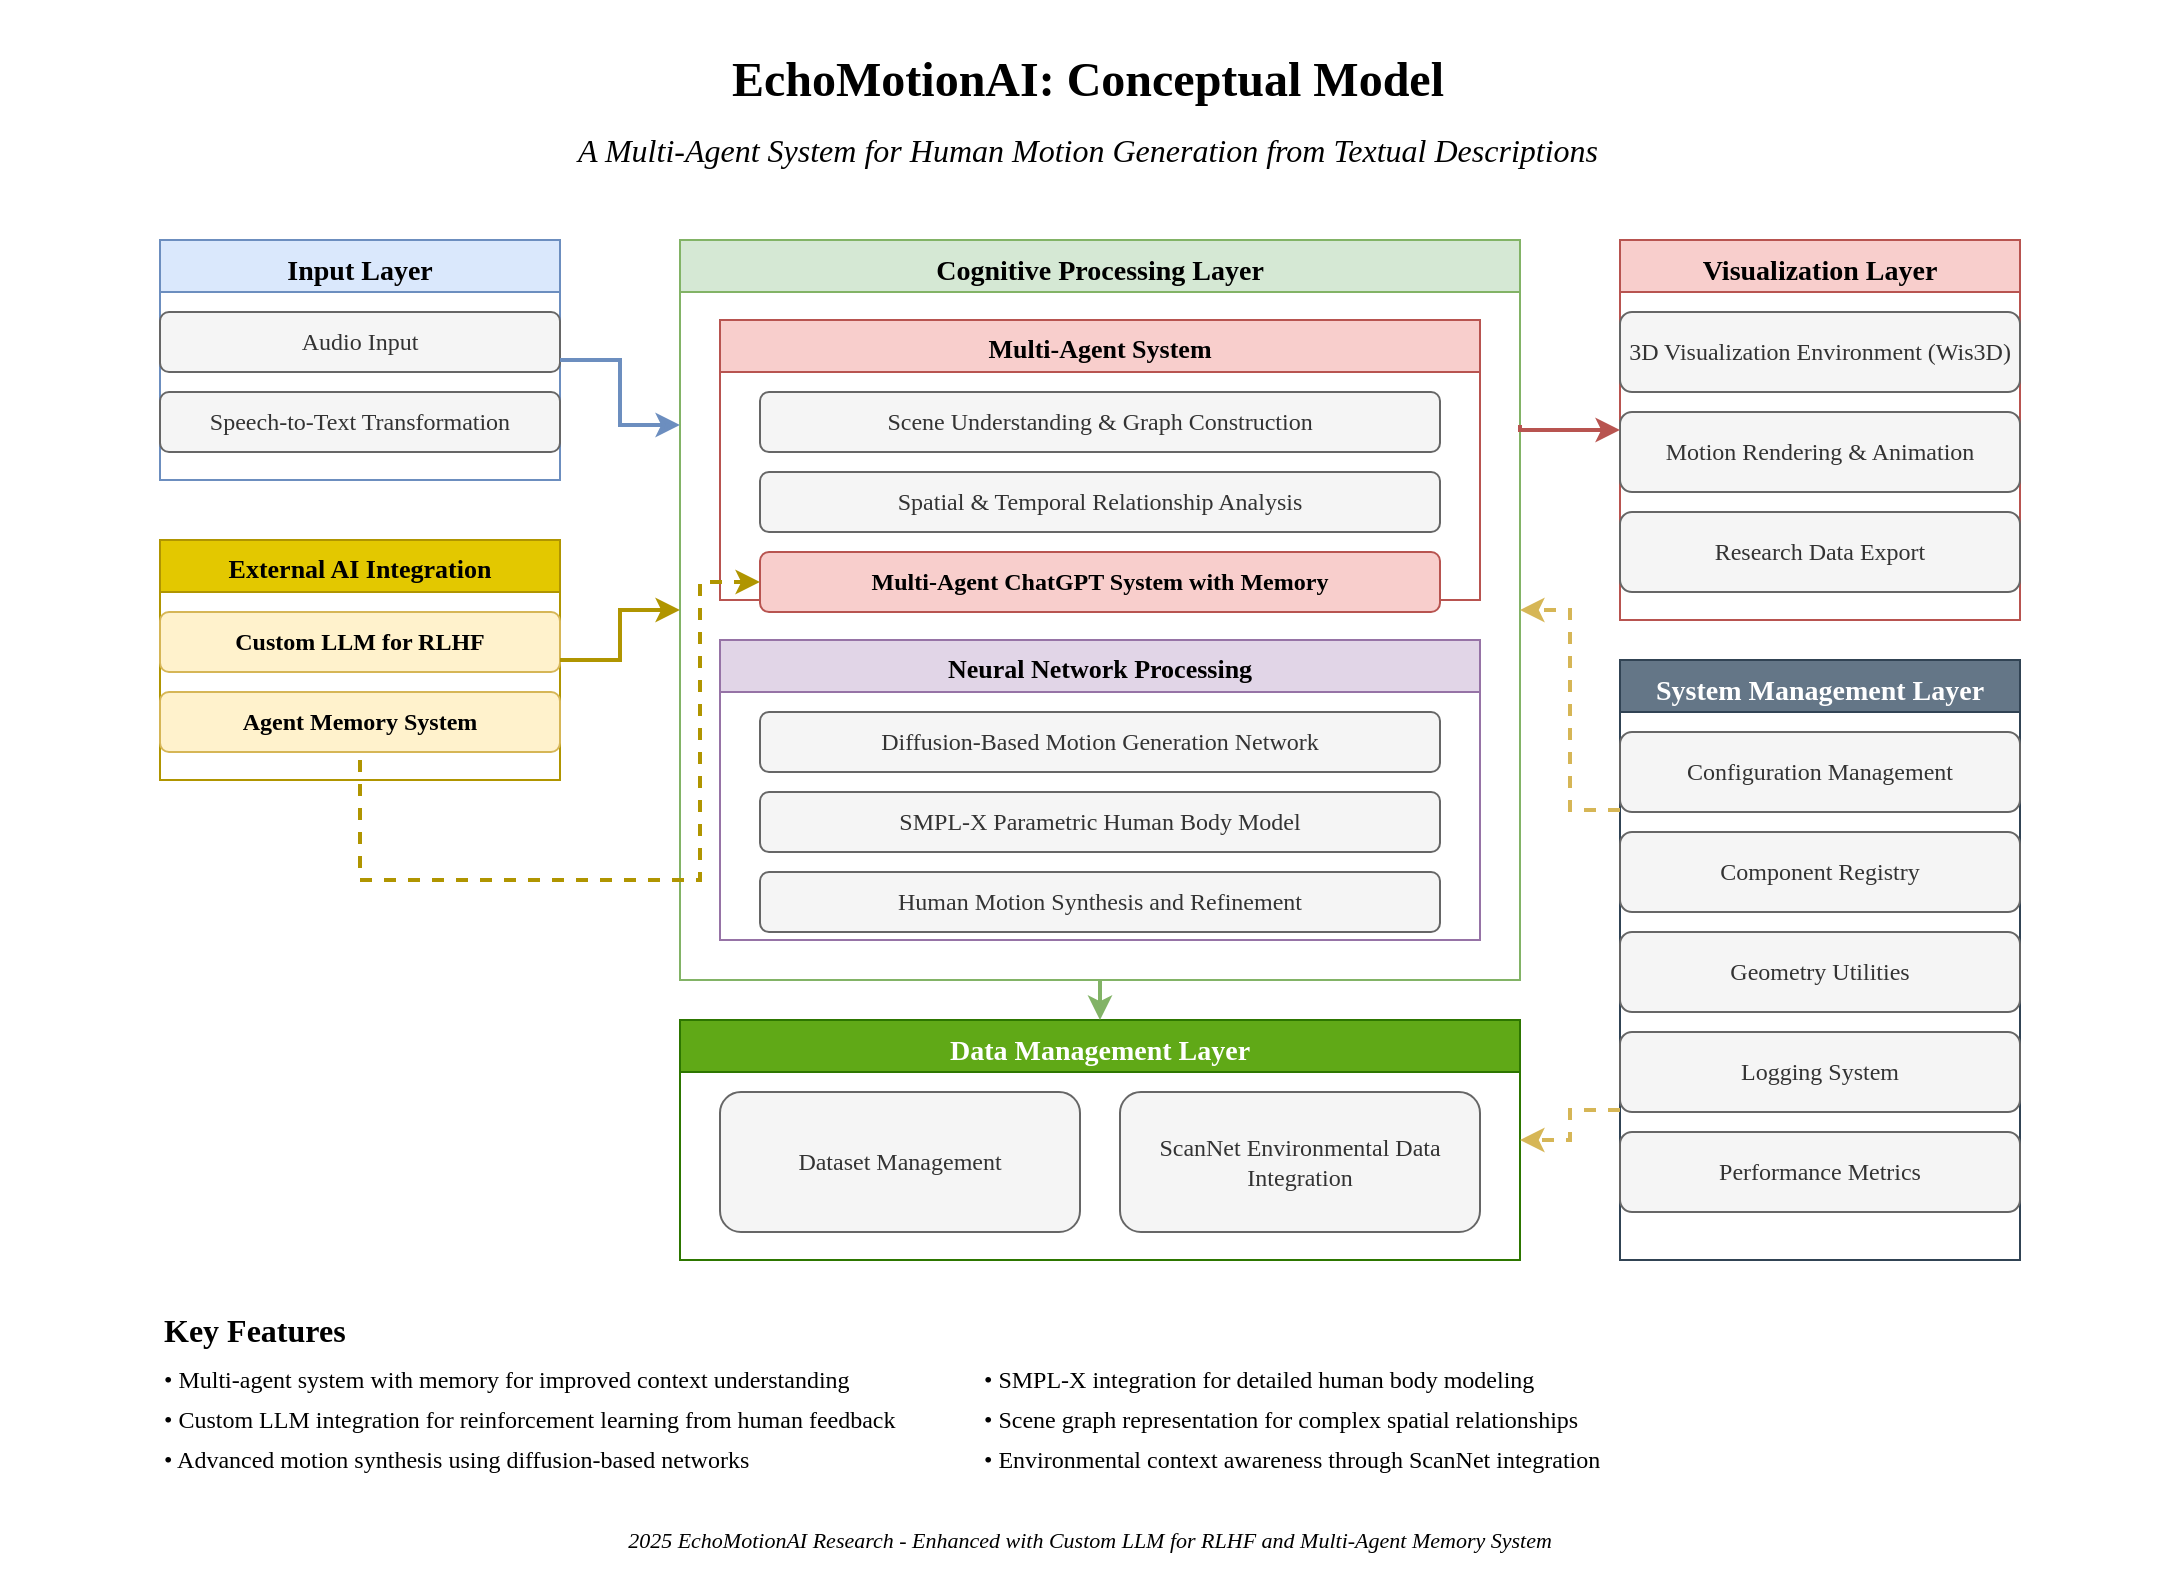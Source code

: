 <mxfile version="26.1.1">
  <diagram id="conceptual_model" name="EchoMotionAI Conceptual Model">
    <mxGraphModel dx="259" dy="129" grid="1" gridSize="10" guides="1" tooltips="1" connect="1" arrows="1" fold="1" page="1" pageScale="1" pageWidth="1169" pageHeight="827" background="#ffffff" math="0" shadow="0">
      <root>
        <mxCell id="0" />
        <mxCell id="1" parent="0" />
        <mxCell id="background" value="" style="rounded=0;whiteSpace=wrap;html=1;fillColor=#FFFFFF;strokeColor=none;" parent="1" vertex="1">
          <mxGeometry x="40" y="20" width="1090" height="790" as="geometry" />
        </mxCell>
        <mxCell id="title" value="EchoMotionAI: Conceptual Model" style="text;html=1;strokeColor=none;fillColor=none;align=center;verticalAlign=middle;whiteSpace=wrap;rounded=0;fontSize=24;fontStyle=1;fontFamily=Times New Roman;" parent="1" vertex="1">
          <mxGeometry x="184" y="40" width="800" height="40" as="geometry" />
        </mxCell>
        <mxCell id="subtitle" value="A Multi-Agent System for Human Motion Generation from Textual Descriptions" style="text;html=1;strokeColor=none;fillColor=none;align=center;verticalAlign=middle;whiteSpace=wrap;rounded=0;fontSize=16;fontFamily=Times New Roman;fontStyle=2" parent="1" vertex="1">
          <mxGeometry x="184" y="80" width="800" height="30" as="geometry" />
        </mxCell>
        <mxCell id="inputLayer" value="Input Layer" style="swimlane;fontStyle=1;align=center;verticalAlign=top;childLayout=stackLayout;horizontal=1;startSize=26;horizontalStack=0;resizeParent=1;resizeParentMax=0;resizeLast=0;collapsible=0;marginBottom=0;fontSize=14;fillColor=#dae8fc;strokeColor=#6c8ebf;fontFamily=Times New Roman;" parent="1" vertex="1">
          <mxGeometry x="120" y="140" width="200" height="120" as="geometry" />
        </mxCell>
        <mxCell id="audioInput" value="Audio Input" style="rounded=1;whiteSpace=wrap;html=1;fontSize=12;glass=0;strokeWidth=1;shadow=0;fillColor=#f5f5f5;fontColor=#333333;strokeColor=#666666;fontFamily=Times New Roman;" parent="inputLayer" vertex="1">
          <mxGeometry y="36" width="200" height="30" as="geometry" />
        </mxCell>
        <mxCell id="speechToText" value="Speech-to-Text Transformation" style="rounded=1;whiteSpace=wrap;html=1;fontSize=12;glass=0;strokeWidth=1;shadow=0;fillColor=#f5f5f5;fontColor=#333333;strokeColor=#666666;fontFamily=Times New Roman;" parent="inputLayer" vertex="1">
          <mxGeometry y="76" width="200" height="30" as="geometry" />
        </mxCell>
        <mxCell id="aiLayer" value="Cognitive Processing Layer" style="swimlane;fontStyle=1;align=center;verticalAlign=top;childLayout=stackLayout;horizontal=1;startSize=26;horizontalStack=0;resizeParent=1;resizeParentMax=0;resizeLast=0;collapsible=0;marginBottom=0;fontSize=14;fillColor=#d5e8d4;strokeColor=#82b366;fontFamily=Times New Roman;" parent="1" vertex="1">
          <mxGeometry x="380" y="140" width="420" height="370" as="geometry" />
        </mxCell>
        <mxCell id="multiAgentSystem" value="Multi-Agent System" style="swimlane;fontStyle=1;align=center;verticalAlign=top;childLayout=stackLayout;horizontal=1;startSize=26;horizontalStack=0;resizeParent=1;resizeParentMax=0;resizeLast=0;collapsible=0;marginBottom=0;fontSize=13;fillColor=#f8cecc;strokeColor=#b85450;fontFamily=Times New Roman;" parent="aiLayer" vertex="1">
          <mxGeometry x="20" y="40" width="380" height="140" as="geometry" />
        </mxCell>
        <mxCell id="sceneGraphComponent" value="Scene Understanding &amp; Graph Construction" style="rounded=1;whiteSpace=wrap;html=1;fontSize=12;glass=0;strokeWidth=1;shadow=0;fillColor=#f5f5f5;fontColor=#333333;strokeColor=#666666;fontFamily=Times New Roman;" parent="multiAgentSystem" vertex="1">
          <mxGeometry x="20" y="36" width="340" height="30" as="geometry" />
        </mxCell>
        <mxCell id="relationshipAnalyzer" value="Spatial &amp; Temporal Relationship Analysis" style="rounded=1;whiteSpace=wrap;html=1;fontSize=12;glass=0;strokeWidth=1;shadow=0;fillColor=#f5f5f5;fontColor=#333333;strokeColor=#666666;fontFamily=Times New Roman;" parent="multiAgentSystem" vertex="1">
          <mxGeometry x="20" y="76" width="340" height="30" as="geometry" />
        </mxCell>
        <mxCell id="chatGPTComponent" value="Multi-Agent ChatGPT System with Memory" style="rounded=1;whiteSpace=wrap;html=1;fontSize=12;glass=0;strokeWidth=1;shadow=0;fillColor=#f8cecc;strokeColor=#b85450;fontFamily=Times New Roman;fontStyle=1" parent="multiAgentSystem" vertex="1">
          <mxGeometry x="20" y="116" width="340" height="30" as="geometry" />
        </mxCell>
        <mxCell id="neuralNetworkModule" value="Neural Network Processing" style="swimlane;fontStyle=1;align=center;verticalAlign=top;childLayout=stackLayout;horizontal=1;startSize=26;horizontalStack=0;resizeParent=1;resizeParentMax=0;resizeLast=0;collapsible=0;marginBottom=0;fontSize=13;fillColor=#e1d5e7;strokeColor=#9673a6;fontFamily=Times New Roman;" parent="aiLayer" vertex="1">
          <mxGeometry x="20" y="200" width="380" height="150" as="geometry" />
        </mxCell>
        <mxCell id="diffuserNetwork" value="Diffusion-Based Motion Generation Network" style="rounded=1;whiteSpace=wrap;html=1;fontSize=12;glass=0;strokeWidth=1;shadow=0;fillColor=#f5f5f5;fontColor=#333333;strokeColor=#666666;fontFamily=Times New Roman;" parent="neuralNetworkModule" vertex="1">
          <mxGeometry x="20" y="36" width="340" height="30" as="geometry" />
        </mxCell>
        <mxCell id="smplxIntegration" value="SMPL-X Parametric Human Body Model" style="rounded=1;whiteSpace=wrap;html=1;fontSize=12;glass=0;strokeWidth=1;shadow=0;fillColor=#f5f5f5;fontColor=#333333;strokeColor=#666666;fontFamily=Times New Roman;" parent="neuralNetworkModule" vertex="1">
          <mxGeometry x="20" y="76" width="340" height="30" as="geometry" />
        </mxCell>
        <mxCell id="motionSynthesis" value="Human Motion Synthesis and Refinement" style="rounded=1;whiteSpace=wrap;html=1;fontSize=12;glass=0;strokeWidth=1;shadow=0;fillColor=#f5f5f5;fontColor=#333333;strokeColor=#666666;fontFamily=Times New Roman;" parent="neuralNetworkModule" vertex="1">
          <mxGeometry x="20" y="116" width="340" height="30" as="geometry" />
        </mxCell>
        <mxCell id="externalAIModule" value="External AI Integration" style="swimlane;fontStyle=1;align=center;verticalAlign=top;childLayout=stackLayout;horizontal=1;startSize=26;horizontalStack=0;resizeParent=1;resizeParentMax=0;resizeLast=0;collapsible=0;marginBottom=0;fontSize=13;fillColor=#e3c800;strokeColor=#B09500;fontColor=#000000;fontFamily=Times New Roman;" parent="1" vertex="1">
          <mxGeometry x="120" y="290" width="200" height="120" as="geometry" />
        </mxCell>
        <mxCell id="customLLM" value="Custom LLM for RLHF" style="rounded=1;whiteSpace=wrap;html=1;fontSize=12;glass=0;strokeWidth=1;shadow=0;fillColor=#fff2cc;strokeColor=#d6b656;fontFamily=Times New Roman;fontStyle=1" parent="externalAIModule" vertex="1">
          <mxGeometry y="36" width="200" height="30" as="geometry" />
        </mxCell>
        <mxCell id="memorySystem" value="Agent Memory System" style="rounded=1;whiteSpace=wrap;html=1;fontSize=12;glass=0;strokeWidth=1;shadow=0;fillColor=#fff2cc;strokeColor=#d6b656;fontFamily=Times New Roman;fontStyle=1" parent="externalAIModule" vertex="1">
          <mxGeometry y="76" width="200" height="30" as="geometry" />
        </mxCell>
        <mxCell id="dataLayer" value="Data Management Layer" style="swimlane;fontStyle=1;align=center;verticalAlign=top;childLayout=stackLayout;horizontal=1;startSize=26;horizontalStack=0;resizeParent=1;resizeParentMax=0;resizeLast=0;collapsible=0;marginBottom=0;fontSize=14;fillColor=#60a917;strokeColor=#2D7600;fontColor=#ffffff;fontFamily=Times New Roman;" parent="1" vertex="1">
          <mxGeometry x="380" y="530" width="420" height="120" as="geometry" />
        </mxCell>
        <mxCell id="datasetManager" value="Dataset Management" style="rounded=1;whiteSpace=wrap;html=1;fontSize=12;glass=0;strokeWidth=1;shadow=0;fillColor=#f5f5f5;fontColor=#333333;strokeColor=#666666;fontFamily=Times New Roman;" parent="dataLayer" vertex="1">
          <mxGeometry x="20" y="36" width="180" height="70" as="geometry" />
        </mxCell>
        <mxCell id="scannetIntegration" value="ScanNet Environmental Data Integration" style="rounded=1;whiteSpace=wrap;html=1;fontSize=12;glass=0;strokeWidth=1;shadow=0;fillColor=#f5f5f5;fontColor=#333333;strokeColor=#666666;fontFamily=Times New Roman;" parent="dataLayer" vertex="1">
          <mxGeometry x="220" y="36" width="180" height="70" as="geometry" />
        </mxCell>
        <mxCell id="outputLayer" value="Visualization Layer" style="swimlane;fontStyle=1;align=center;verticalAlign=top;childLayout=stackLayout;horizontal=1;startSize=26;horizontalStack=0;resizeParent=1;resizeParentMax=0;resizeLast=0;collapsible=0;marginBottom=0;fontSize=14;fillColor=#f8cecc;strokeColor=#b85450;fontFamily=Times New Roman;" parent="1" vertex="1">
          <mxGeometry x="850" y="140" width="200" height="190" as="geometry" />
        </mxCell>
        <mxCell id="wis3d" value="3D Visualization Environment (Wis3D)" style="rounded=1;whiteSpace=wrap;html=1;fontSize=12;glass=0;strokeWidth=1;shadow=0;fillColor=#f5f5f5;fontColor=#333333;strokeColor=#666666;fontFamily=Times New Roman;" parent="outputLayer" vertex="1">
          <mxGeometry y="36" width="200" height="40" as="geometry" />
        </mxCell>
        <mxCell id="motionRender" value="Motion Rendering &amp; Animation" style="rounded=1;whiteSpace=wrap;html=1;fontSize=12;glass=0;strokeWidth=1;shadow=0;fillColor=#f5f5f5;fontColor=#333333;strokeColor=#666666;fontFamily=Times New Roman;" parent="outputLayer" vertex="1">
          <mxGeometry y="86" width="200" height="40" as="geometry" />
        </mxCell>
        <mxCell id="dataExport" value="Research Data Export" style="rounded=1;whiteSpace=wrap;html=1;fontSize=12;glass=0;strokeWidth=1;shadow=0;fillColor=#f5f5f5;fontColor=#333333;strokeColor=#666666;fontFamily=Times New Roman;" parent="outputLayer" vertex="1">
          <mxGeometry y="136" width="200" height="40" as="geometry" />
        </mxCell>
        <mxCell id="systemLayer" value="System Management Layer" style="swimlane;fontStyle=1;align=center;verticalAlign=top;childLayout=stackLayout;horizontal=1;startSize=26;horizontalStack=0;resizeParent=1;resizeParentMax=0;resizeLast=0;collapsible=0;marginBottom=0;fontSize=14;fillColor=#647687;strokeColor=#314354;fontColor=#ffffff;fontFamily=Times New Roman;" parent="1" vertex="1">
          <mxGeometry x="850" y="350" width="200" height="300" as="geometry" />
        </mxCell>
        <mxCell id="configManager" value="Configuration Management" style="rounded=1;whiteSpace=wrap;html=1;fontSize=12;glass=0;strokeWidth=1;shadow=0;fillColor=#f5f5f5;fontColor=#333333;strokeColor=#666666;fontFamily=Times New Roman;" parent="systemLayer" vertex="1">
          <mxGeometry y="36" width="200" height="40" as="geometry" />
        </mxCell>
        <mxCell id="componentRegistry" value="Component Registry" style="rounded=1;whiteSpace=wrap;html=1;fontSize=12;glass=0;strokeWidth=1;shadow=0;fillColor=#f5f5f5;fontColor=#333333;strokeColor=#666666;fontFamily=Times New Roman;" parent="systemLayer" vertex="1">
          <mxGeometry y="86" width="200" height="40" as="geometry" />
        </mxCell>
        <mxCell id="geometryUtils" value="Geometry Utilities" style="rounded=1;whiteSpace=wrap;html=1;fontSize=12;glass=0;strokeWidth=1;shadow=0;fillColor=#f5f5f5;fontColor=#333333;strokeColor=#666666;fontFamily=Times New Roman;" parent="systemLayer" vertex="1">
          <mxGeometry y="136" width="200" height="40" as="geometry" />
        </mxCell>
        <mxCell id="loggingSystem" value="Logging System" style="rounded=1;whiteSpace=wrap;html=1;fontSize=12;glass=0;strokeWidth=1;shadow=0;fillColor=#f5f5f5;fontColor=#333333;strokeColor=#666666;fontFamily=Times New Roman;" parent="systemLayer" vertex="1">
          <mxGeometry y="186" width="200" height="40" as="geometry" />
        </mxCell>
        <mxCell id="perfMetrics" value="Performance Metrics" style="rounded=1;whiteSpace=wrap;html=1;fontSize=12;glass=0;strokeWidth=1;shadow=0;fillColor=#f5f5f5;fontColor=#333333;strokeColor=#666666;fontFamily=Times New Roman;" parent="systemLayer" vertex="1">
          <mxGeometry y="236" width="200" height="40" as="geometry" />
        </mxCell>
        <mxCell id="keyFeatures" value="Key Features" style="text;html=1;strokeColor=none;fillColor=none;align=left;verticalAlign=middle;whiteSpace=wrap;rounded=0;fontSize=16;fontStyle=1;fontFamily=Times New Roman;" parent="1" vertex="1">
          <mxGeometry x="120" y="670" width="200" height="30" as="geometry" />
        </mxCell>
        <mxCell id="feature1" value="• Multi-agent system with memory for improved context understanding" style="text;html=1;strokeColor=none;fillColor=none;align=left;verticalAlign=middle;whiteSpace=wrap;rounded=0;fontSize=12;fontFamily=Times New Roman;" parent="1" vertex="1">
          <mxGeometry x="120" y="700" width="400" height="20" as="geometry" />
        </mxCell>
        <mxCell id="feature2" value="• Custom LLM integration for reinforcement learning from human feedback" style="text;html=1;strokeColor=none;fillColor=none;align=left;verticalAlign=middle;whiteSpace=wrap;rounded=0;fontSize=12;fontFamily=Times New Roman;" parent="1" vertex="1">
          <mxGeometry x="120" y="720" width="400" height="20" as="geometry" />
        </mxCell>
        <mxCell id="feature3" value="• Advanced motion synthesis using diffusion-based networks" style="text;html=1;strokeColor=none;fillColor=none;align=left;verticalAlign=middle;whiteSpace=wrap;rounded=0;fontSize=12;fontFamily=Times New Roman;" parent="1" vertex="1">
          <mxGeometry x="120" y="740" width="400" height="20" as="geometry" />
        </mxCell>
        <mxCell id="feature4" value="• SMPL-X integration for detailed human body modeling" style="text;html=1;strokeColor=none;fillColor=none;align=left;verticalAlign=middle;whiteSpace=wrap;rounded=0;fontSize=12;fontFamily=Times New Roman;" parent="1" vertex="1">
          <mxGeometry x="530" y="700" width="400" height="20" as="geometry" />
        </mxCell>
        <mxCell id="feature5" value="• Scene graph representation for complex spatial relationships" style="text;html=1;strokeColor=none;fillColor=none;align=left;verticalAlign=middle;whiteSpace=wrap;rounded=0;fontSize=12;fontFamily=Times New Roman;" parent="1" vertex="1">
          <mxGeometry x="530" y="720" width="400" height="20" as="geometry" />
        </mxCell>
        <mxCell id="feature6" value="• Environmental context awareness through ScanNet integration" style="text;html=1;strokeColor=none;fillColor=none;align=left;verticalAlign=middle;whiteSpace=wrap;rounded=0;fontSize=12;fontFamily=Times New Roman;" parent="1" vertex="1">
          <mxGeometry x="530" y="740" width="400" height="20" as="geometry" />
        </mxCell>
        <mxCell id="footnote" value=" 2025 EchoMotionAI Research - Enhanced with Custom LLM for RLHF and Multi-Agent Memory System" style="text;html=1;strokeColor=none;fillColor=none;align=center;verticalAlign=middle;whiteSpace=wrap;rounded=0;fontSize=11;fontStyle=2;fontFamily=Times New Roman;" parent="1" vertex="1">
          <mxGeometry x="40" y="780" width="1090" height="20" as="geometry" />
        </mxCell>
        <mxCell id="inputToAIFlow" style="edgeStyle=orthogonalEdgeStyle;rounded=0;orthogonalLoop=1;jettySize=auto;html=1;exitX=1;exitY=0.5;exitDx=0;exitDy=0;entryX=0;entryY=0.25;entryDx=0;entryDy=0;startArrow=none;startFill=0;endArrow=classic;endFill=1;strokeWidth=2;strokeColor=#6c8ebf;fontFamily=Times New Roman;" parent="1" source="inputLayer" target="aiLayer" edge="1">
          <mxGeometry relative="1" as="geometry" />
        </mxCell>
        <mxCell id="externalToAgentFlow" style="edgeStyle=orthogonalEdgeStyle;rounded=0;orthogonalLoop=1;jettySize=auto;html=1;entryX=0;entryY=0.5;entryDx=0;entryDy=0;startArrow=none;startFill=0;endArrow=classic;endFill=1;strokeWidth=2;strokeColor=#B09500;dashed=1;fontFamily=Times New Roman;" parent="1" target="chatGPTComponent" edge="1">
          <mxGeometry relative="1" as="geometry">
            <Array as="points">
              <mxPoint x="220" y="460" />
              <mxPoint x="390" y="460" />
              <mxPoint x="390" y="311" />
            </Array>
            <mxPoint x="220" y="400" as="sourcePoint" />
          </mxGeometry>
        </mxCell>
        <mxCell id="externalToAIFlow" style="edgeStyle=orthogonalEdgeStyle;rounded=0;orthogonalLoop=1;jettySize=auto;html=1;exitX=1;exitY=0.5;exitDx=0;exitDy=0;entryX=0;entryY=0.5;entryDx=0;entryDy=0;startArrow=none;startFill=0;endArrow=classic;endFill=1;strokeWidth=2;strokeColor=#B09500;fontFamily=Times New Roman;" parent="1" source="externalAIModule" target="aiLayer" edge="1">
          <mxGeometry relative="1" as="geometry" />
        </mxCell>
        <mxCell id="aiToDataFlow" style="edgeStyle=orthogonalEdgeStyle;rounded=0;orthogonalLoop=1;jettySize=auto;html=1;exitX=0.5;exitY=1;exitDx=0;exitDy=0;entryX=0.5;entryY=0;entryDx=0;entryDy=0;startArrow=none;startFill=0;endArrow=classic;endFill=1;strokeWidth=2;strokeColor=#82b366;fontFamily=Times New Roman;" parent="1" source="aiLayer" target="dataLayer" edge="1">
          <mxGeometry relative="1" as="geometry" />
        </mxCell>
        <mxCell id="aiToOutputFlow" style="edgeStyle=orthogonalEdgeStyle;rounded=0;orthogonalLoop=1;jettySize=auto;html=1;exitX=1;exitY=0.25;exitDx=0;exitDy=0;entryX=0;entryY=0.5;entryDx=0;entryDy=0;startArrow=none;startFill=0;endArrow=classic;endFill=1;strokeWidth=2;strokeColor=#b85450;fontFamily=Times New Roman;" parent="1" source="aiLayer" target="outputLayer" edge="1">
          <mxGeometry relative="1" as="geometry">
            <Array as="points">
              <mxPoint x="800" y="235" />
            </Array>
          </mxGeometry>
        </mxCell>
        <mxCell id="configToAllFlow1" style="edgeStyle=orthogonalEdgeStyle;rounded=0;orthogonalLoop=1;jettySize=auto;html=1;exitX=0;exitY=0.25;exitDx=0;exitDy=0;entryX=1;entryY=0.5;entryDx=0;entryDy=0;startArrow=none;startFill=0;endArrow=classic;endFill=1;strokeWidth=2;strokeColor=#d6b656;dashed=1;fontFamily=Times New Roman;" parent="1" source="systemLayer" target="aiLayer" edge="1">
          <mxGeometry relative="1" as="geometry" />
        </mxCell>
        <mxCell id="configToAllFlow2" style="edgeStyle=orthogonalEdgeStyle;rounded=0;orthogonalLoop=1;jettySize=auto;html=1;exitX=0;exitY=0.75;exitDx=0;exitDy=0;entryX=1;entryY=0.5;entryDx=0;entryDy=0;startArrow=none;startFill=0;endArrow=classic;endFill=1;strokeWidth=2;strokeColor=#d6b656;dashed=1;fontFamily=Times New Roman;" parent="1" source="systemLayer" target="dataLayer" edge="1">
          <mxGeometry relative="1" as="geometry" />
        </mxCell>
      </root>
    </mxGraphModel>
  </diagram>
</mxfile>
